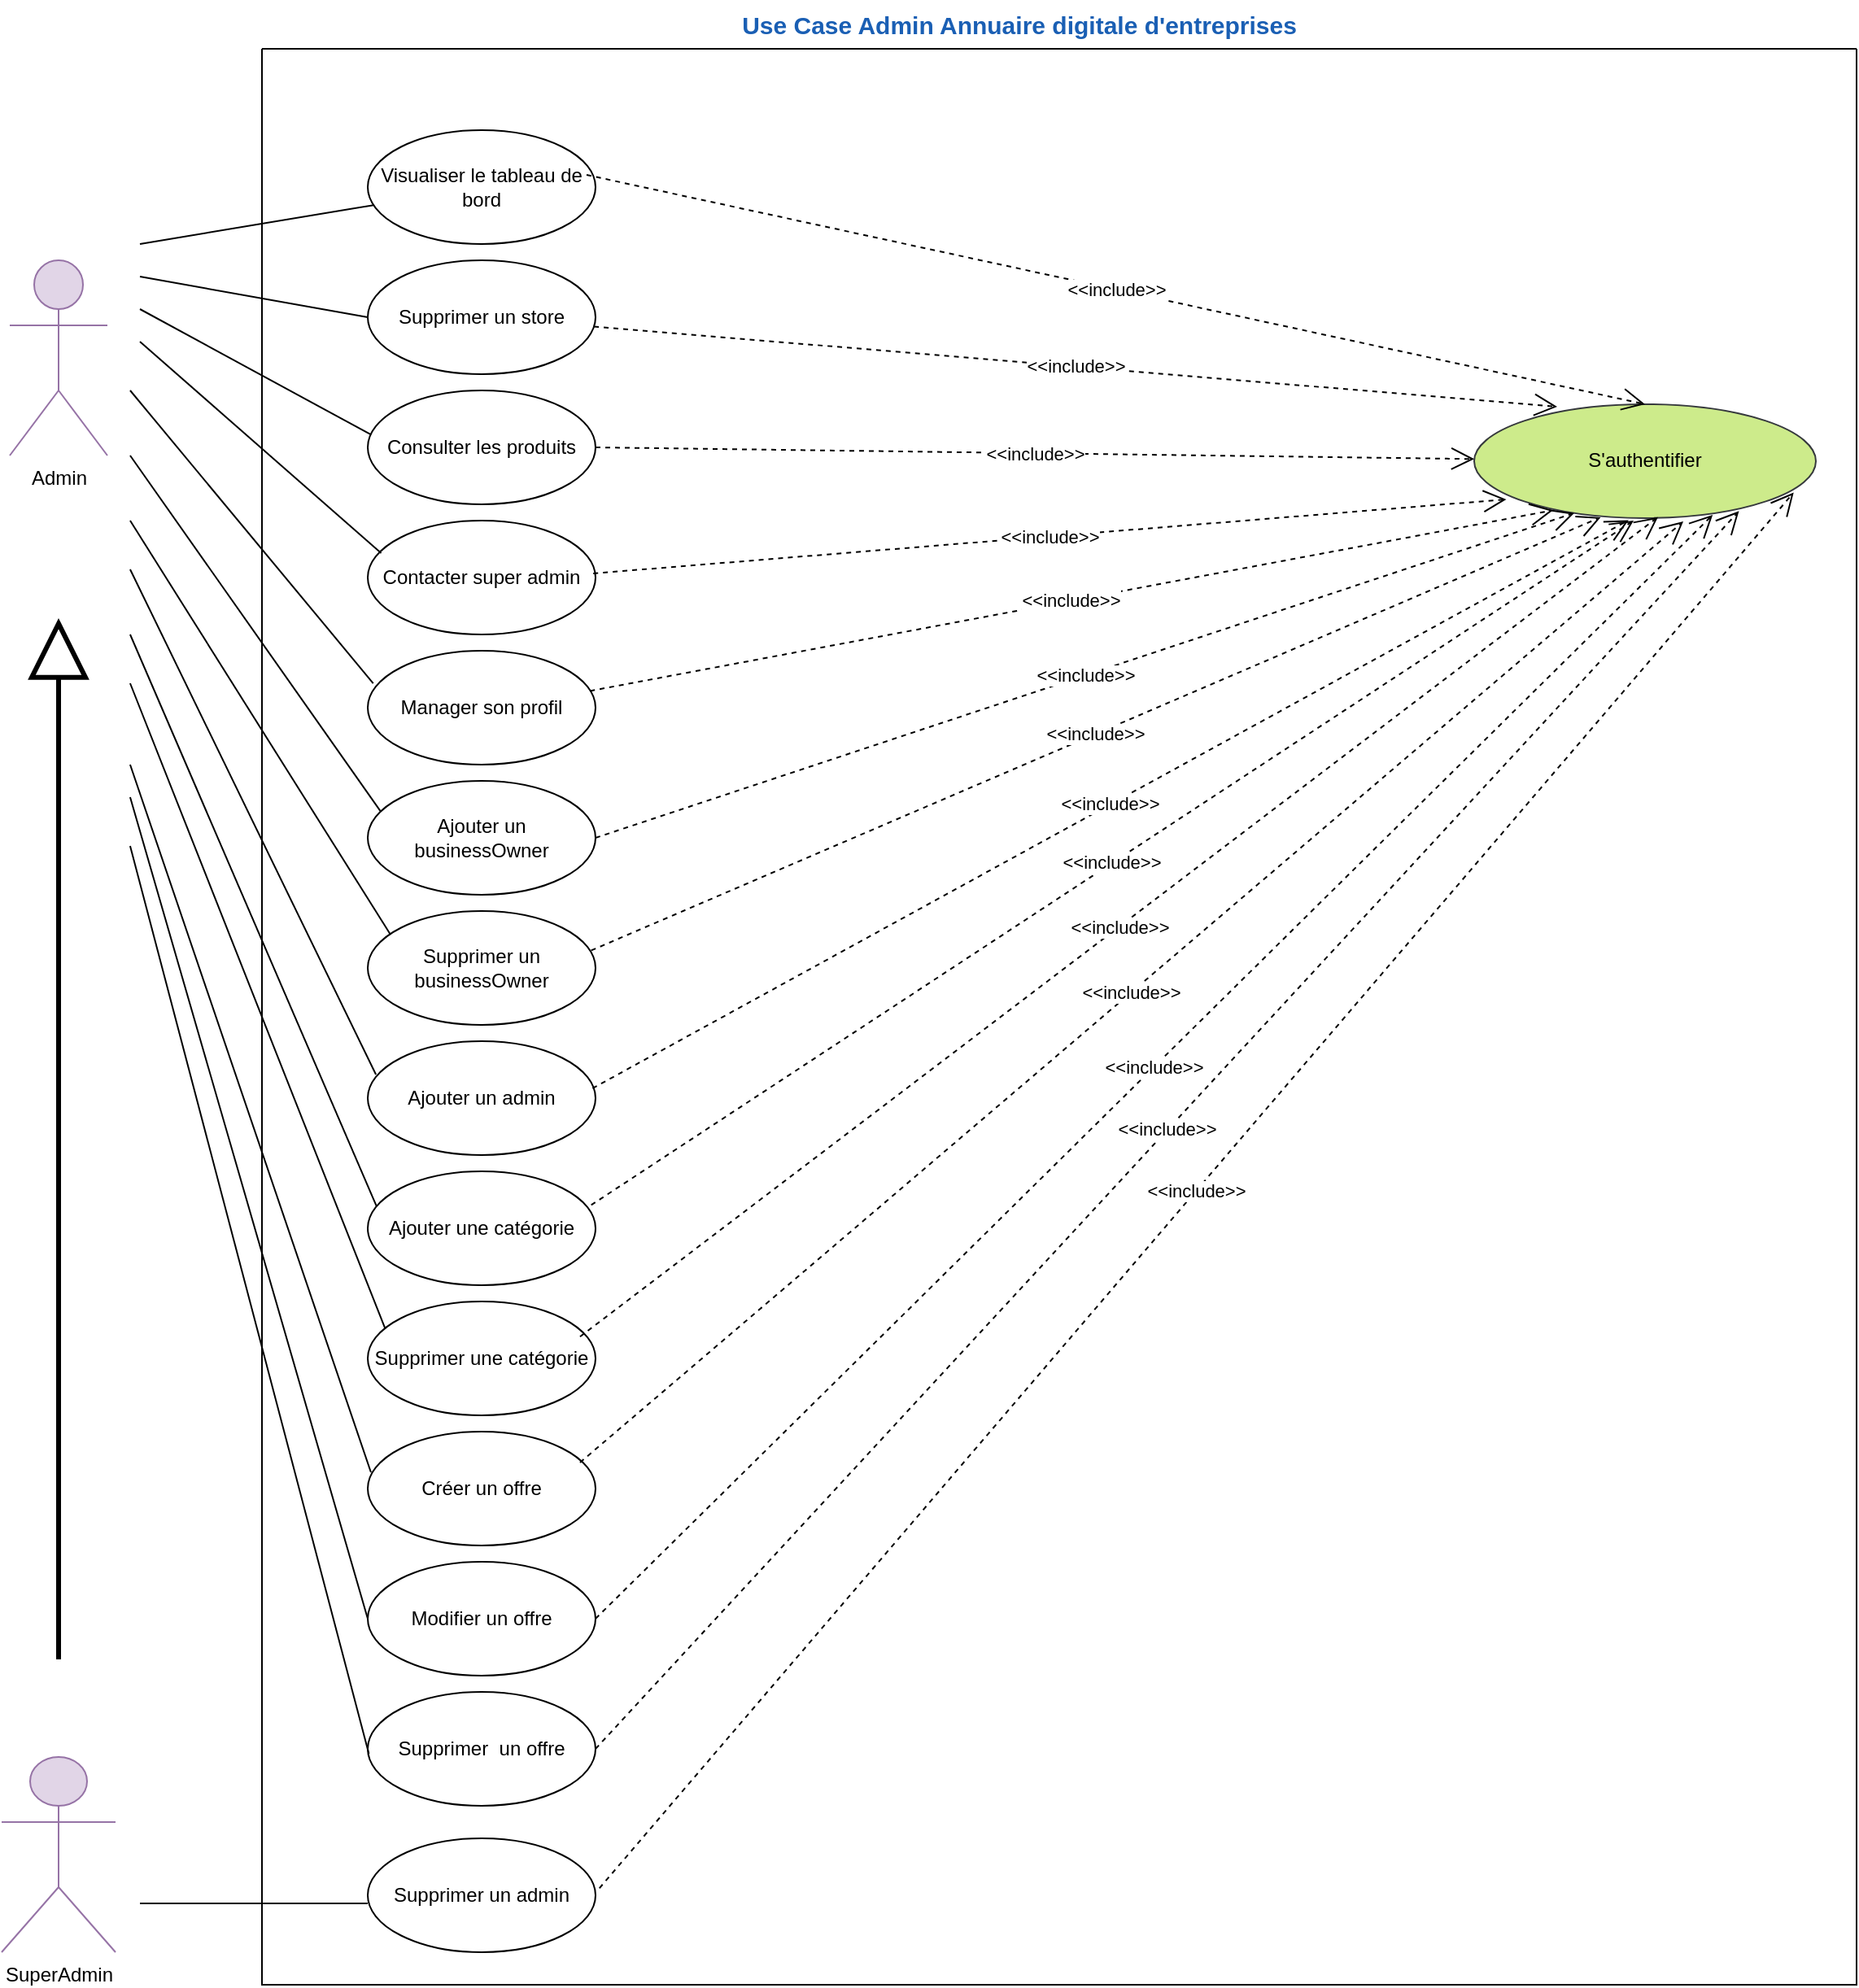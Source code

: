 <mxfile version="24.7.14">
  <diagram name="Page-1" id="bhGO4YqVL-GR8HQGPJSJ">
    <mxGraphModel dx="1280" dy="1761" grid="1" gridSize="10" guides="1" tooltips="1" connect="1" arrows="1" fold="1" page="1" pageScale="1" pageWidth="850" pageHeight="1100" math="0" shadow="0">
      <root>
        <mxCell id="0" />
        <mxCell id="1" parent="0" />
        <mxCell id="naTFx3P3gocJp3Rw6-RB-2" value="" style="swimlane;startSize=0;" parent="1" vertex="1">
          <mxGeometry x="190" width="980" height="1190" as="geometry" />
        </mxCell>
        <mxCell id="naTFx3P3gocJp3Rw6-RB-1" value="Admin" style="shape=umlActor;verticalLabelPosition=bottom;verticalAlign=top;html=1;outlineConnect=0;fillColor=#e1d5e7;strokeColor=#9673a6;" parent="naTFx3P3gocJp3Rw6-RB-2" vertex="1">
          <mxGeometry x="-155" y="130" width="60" height="120" as="geometry" />
        </mxCell>
        <mxCell id="naTFx3P3gocJp3Rw6-RB-3" value="S&#39;authentifier" style="ellipse;whiteSpace=wrap;html=1;fillColor=#cdeb8b;strokeColor=#36393d;" parent="naTFx3P3gocJp3Rw6-RB-2" vertex="1">
          <mxGeometry x="745" y="218.45" width="210" height="70" as="geometry" />
        </mxCell>
        <mxCell id="naTFx3P3gocJp3Rw6-RB-9" value="Visualiser le tableau de bord" style="ellipse;whiteSpace=wrap;html=1;" parent="naTFx3P3gocJp3Rw6-RB-2" vertex="1">
          <mxGeometry x="65" y="50" width="140" height="70" as="geometry" />
        </mxCell>
        <mxCell id="naTFx3P3gocJp3Rw6-RB-22" value="" style="endArrow=none;html=1;rounded=0;" parent="naTFx3P3gocJp3Rw6-RB-2" target="naTFx3P3gocJp3Rw6-RB-9" edge="1">
          <mxGeometry relative="1" as="geometry">
            <mxPoint x="-75" y="120" as="sourcePoint" />
            <mxPoint x="68.319" y="5.779" as="targetPoint" />
          </mxGeometry>
        </mxCell>
        <mxCell id="naTFx3P3gocJp3Rw6-RB-47" value="&amp;lt;&amp;lt;include&amp;gt;&amp;gt;" style="endArrow=open;endSize=12;dashed=1;html=1;rounded=0;entryX=0.37;entryY=0.993;entryDx=0;entryDy=0;entryPerimeter=0;exitX=0.981;exitY=0.346;exitDx=0;exitDy=0;exitPerimeter=0;" parent="naTFx3P3gocJp3Rw6-RB-2" target="naTFx3P3gocJp3Rw6-RB-3" edge="1" source="naTFx3P3gocJp3Rw6-RB-36">
          <mxGeometry width="160" relative="1" as="geometry">
            <mxPoint x="205" y="750" as="sourcePoint" />
            <mxPoint x="465" y="160" as="targetPoint" />
          </mxGeometry>
        </mxCell>
        <mxCell id="naTFx3P3gocJp3Rw6-RB-32" value="&amp;lt;&amp;lt;include&amp;gt;&amp;gt;" style="endArrow=open;endSize=12;dashed=1;html=1;rounded=0;exitX=1;exitY=0.5;exitDx=0;exitDy=0;" parent="naTFx3P3gocJp3Rw6-RB-2" source="naTFx3P3gocJp3Rw6-RB-14" target="naTFx3P3gocJp3Rw6-RB-3" edge="1">
          <mxGeometry width="160" relative="1" as="geometry">
            <mxPoint x="226" y="433" as="sourcePoint" />
            <mxPoint x="435" y="88" as="targetPoint" />
          </mxGeometry>
        </mxCell>
        <mxCell id="naTFx3P3gocJp3Rw6-RB-61" value="Supprimer un admin" style="ellipse;whiteSpace=wrap;html=1;" parent="naTFx3P3gocJp3Rw6-RB-2" vertex="1">
          <mxGeometry x="65" y="1100" width="140" height="70" as="geometry" />
        </mxCell>
        <mxCell id="naTFx3P3gocJp3Rw6-RB-70" value="&amp;lt;&amp;lt;include&amp;gt;&amp;gt;" style="endArrow=open;endSize=12;dashed=1;html=1;rounded=0;exitX=1.017;exitY=0.438;exitDx=0;exitDy=0;entryX=0.935;entryY=0.776;entryDx=0;entryDy=0;exitPerimeter=0;entryPerimeter=0;" parent="naTFx3P3gocJp3Rw6-RB-2" source="naTFx3P3gocJp3Rw6-RB-61" target="naTFx3P3gocJp3Rw6-RB-3" edge="1">
          <mxGeometry width="160" relative="1" as="geometry">
            <mxPoint x="225" y="1395" as="sourcePoint" />
            <mxPoint x="568" y="82" as="targetPoint" />
          </mxGeometry>
        </mxCell>
        <mxCell id="naTFx3P3gocJp3Rw6-RB-14" value="Consulter les produits" style="ellipse;whiteSpace=wrap;html=1;" parent="naTFx3P3gocJp3Rw6-RB-2" vertex="1">
          <mxGeometry x="65" y="210.0" width="140" height="70" as="geometry" />
        </mxCell>
        <mxCell id="naTFx3P3gocJp3Rw6-RB-15" value="Contacter super admin" style="ellipse;whiteSpace=wrap;html=1;" parent="naTFx3P3gocJp3Rw6-RB-2" vertex="1">
          <mxGeometry x="65" y="290.0" width="140" height="70" as="geometry" />
        </mxCell>
        <mxCell id="naTFx3P3gocJp3Rw6-RB-16" value="" style="endArrow=none;html=1;rounded=0;entryX=0.015;entryY=0.389;entryDx=0;entryDy=0;entryPerimeter=0;" parent="naTFx3P3gocJp3Rw6-RB-2" edge="1" target="naTFx3P3gocJp3Rw6-RB-14">
          <mxGeometry relative="1" as="geometry">
            <mxPoint x="-75" y="160" as="sourcePoint" />
            <mxPoint x="75.5" y="352.8" as="targetPoint" />
          </mxGeometry>
        </mxCell>
        <mxCell id="naTFx3P3gocJp3Rw6-RB-17" value="" style="endArrow=none;html=1;rounded=0;entryX=0.059;entryY=0.286;entryDx=0;entryDy=0;entryPerimeter=0;" parent="naTFx3P3gocJp3Rw6-RB-2" edge="1" target="naTFx3P3gocJp3Rw6-RB-15">
          <mxGeometry relative="1" as="geometry">
            <mxPoint x="-75" y="180" as="sourcePoint" />
            <mxPoint x="75.5" y="432.8" as="targetPoint" />
          </mxGeometry>
        </mxCell>
        <mxCell id="naTFx3P3gocJp3Rw6-RB-38" value="Ajouter une catégorie" style="ellipse;whiteSpace=wrap;html=1;" parent="naTFx3P3gocJp3Rw6-RB-2" vertex="1">
          <mxGeometry x="65" y="690" width="140" height="70" as="geometry" />
        </mxCell>
        <mxCell id="ZiRu1ya_WraAcEEnrFVZ-2" value="Supprimer un store" style="ellipse;whiteSpace=wrap;html=1;" vertex="1" parent="naTFx3P3gocJp3Rw6-RB-2">
          <mxGeometry x="65" y="130.0" width="140" height="70" as="geometry" />
        </mxCell>
        <mxCell id="naTFx3P3gocJp3Rw6-RB-33" value="Manager son profil" style="ellipse;whiteSpace=wrap;html=1;" parent="naTFx3P3gocJp3Rw6-RB-2" vertex="1">
          <mxGeometry x="65" y="370" width="140" height="70" as="geometry" />
        </mxCell>
        <mxCell id="naTFx3P3gocJp3Rw6-RB-35" value="Ajouter un businessOwner" style="ellipse;whiteSpace=wrap;html=1;" parent="naTFx3P3gocJp3Rw6-RB-2" vertex="1">
          <mxGeometry x="65" y="450" width="140" height="70" as="geometry" />
        </mxCell>
        <mxCell id="naTFx3P3gocJp3Rw6-RB-49" value="&amp;lt;&amp;lt;include&amp;gt;&amp;gt;" style="endArrow=open;endSize=12;dashed=1;html=1;rounded=0;entryX=0.293;entryY=0.956;entryDx=0;entryDy=0;entryPerimeter=0;exitX=1;exitY=0.5;exitDx=0;exitDy=0;" parent="naTFx3P3gocJp3Rw6-RB-2" source="naTFx3P3gocJp3Rw6-RB-35" target="naTFx3P3gocJp3Rw6-RB-3" edge="1">
          <mxGeometry width="160" relative="1" as="geometry">
            <mxPoint x="245" y="688" as="sourcePoint" />
            <mxPoint x="495" y="107" as="targetPoint" />
          </mxGeometry>
        </mxCell>
        <mxCell id="naTFx3P3gocJp3Rw6-RB-36" value="Supprimer un businessOwner" style="ellipse;whiteSpace=wrap;html=1;" parent="naTFx3P3gocJp3Rw6-RB-2" vertex="1">
          <mxGeometry x="65" y="530" width="140" height="70" as="geometry" />
        </mxCell>
        <mxCell id="naTFx3P3gocJp3Rw6-RB-37" value="Ajouter un admin" style="ellipse;whiteSpace=wrap;html=1;" parent="naTFx3P3gocJp3Rw6-RB-2" vertex="1">
          <mxGeometry x="65" y="610" width="140" height="70" as="geometry" />
        </mxCell>
        <mxCell id="naTFx3P3gocJp3Rw6-RB-39" value="Supprimer une catégorie" style="ellipse;whiteSpace=wrap;html=1;" parent="naTFx3P3gocJp3Rw6-RB-2" vertex="1">
          <mxGeometry x="65" y="770" width="140" height="70" as="geometry" />
        </mxCell>
        <mxCell id="naTFx3P3gocJp3Rw6-RB-40" value="Créer un offre" style="ellipse;whiteSpace=wrap;html=1;" parent="naTFx3P3gocJp3Rw6-RB-2" vertex="1">
          <mxGeometry x="65" y="850" width="140" height="70" as="geometry" />
        </mxCell>
        <mxCell id="naTFx3P3gocJp3Rw6-RB-41" value="Modifier un offre" style="ellipse;whiteSpace=wrap;html=1;" parent="naTFx3P3gocJp3Rw6-RB-2" vertex="1">
          <mxGeometry x="65" y="930" width="140" height="70" as="geometry" />
        </mxCell>
        <mxCell id="naTFx3P3gocJp3Rw6-RB-42" value="Supprimer&amp;nbsp; un offre" style="ellipse;whiteSpace=wrap;html=1;" parent="naTFx3P3gocJp3Rw6-RB-2" vertex="1">
          <mxGeometry x="65" y="1010" width="140" height="70" as="geometry" />
        </mxCell>
        <mxCell id="ZiRu1ya_WraAcEEnrFVZ-3" value="" style="endArrow=none;html=1;rounded=0;entryX=0;entryY=0.5;entryDx=0;entryDy=0;" edge="1" parent="naTFx3P3gocJp3Rw6-RB-2" target="ZiRu1ya_WraAcEEnrFVZ-2">
          <mxGeometry relative="1" as="geometry">
            <mxPoint x="-75" y="140" as="sourcePoint" />
            <mxPoint x="85.5" y="282.8" as="targetPoint" />
          </mxGeometry>
        </mxCell>
        <mxCell id="naTFx3P3gocJp3Rw6-RB-48" value="&amp;lt;&amp;lt;include&amp;gt;&amp;gt;" style="endArrow=open;endSize=12;dashed=1;html=1;rounded=0;exitX=0.976;exitY=0.353;exitDx=0;exitDy=0;exitPerimeter=0;entryX=0.231;entryY=0.931;entryDx=0;entryDy=0;entryPerimeter=0;" parent="naTFx3P3gocJp3Rw6-RB-2" source="naTFx3P3gocJp3Rw6-RB-33" target="naTFx3P3gocJp3Rw6-RB-3" edge="1">
          <mxGeometry width="160" relative="1" as="geometry">
            <mxPoint x="205.0" y="594.73" as="sourcePoint" />
            <mxPoint x="825" y="290" as="targetPoint" />
          </mxGeometry>
        </mxCell>
        <mxCell id="naTFx3P3gocJp3Rw6-RB-50" value="&amp;lt;&amp;lt;include&amp;gt;&amp;gt;" style="endArrow=open;endSize=12;dashed=1;html=1;rounded=0;exitX=0.987;exitY=0.414;exitDx=0;exitDy=0;exitPerimeter=0;entryX=0.452;entryY=1.018;entryDx=0;entryDy=0;entryPerimeter=0;" parent="naTFx3P3gocJp3Rw6-RB-2" source="naTFx3P3gocJp3Rw6-RB-37" target="naTFx3P3gocJp3Rw6-RB-3" edge="1">
          <mxGeometry width="160" relative="1" as="geometry">
            <mxPoint x="275" y="871" as="sourcePoint" />
            <mxPoint x="525" y="290" as="targetPoint" />
          </mxGeometry>
        </mxCell>
        <mxCell id="naTFx3P3gocJp3Rw6-RB-54" value="&amp;lt;&amp;lt;include&amp;gt;&amp;gt;" style="endArrow=open;endSize=12;dashed=1;html=1;rounded=0;entryX=0.612;entryY=1.03;entryDx=0;entryDy=0;entryPerimeter=0;exitX=0.932;exitY=0.271;exitDx=0;exitDy=0;exitPerimeter=0;" parent="naTFx3P3gocJp3Rw6-RB-2" source="naTFx3P3gocJp3Rw6-RB-40" target="naTFx3P3gocJp3Rw6-RB-3" edge="1">
          <mxGeometry width="160" relative="1" as="geometry">
            <mxPoint x="225" y="1155" as="sourcePoint" />
            <mxPoint x="524" y="100" as="targetPoint" />
          </mxGeometry>
        </mxCell>
        <mxCell id="naTFx3P3gocJp3Rw6-RB-55" value="&amp;lt;&amp;lt;include&amp;gt;&amp;gt;" style="endArrow=open;endSize=12;dashed=1;html=1;rounded=0;entryX=0.698;entryY=0.972;entryDx=0;entryDy=0;exitX=1;exitY=0.5;exitDx=0;exitDy=0;entryPerimeter=0;" parent="naTFx3P3gocJp3Rw6-RB-2" source="naTFx3P3gocJp3Rw6-RB-41" target="naTFx3P3gocJp3Rw6-RB-3" edge="1">
          <mxGeometry width="160" relative="1" as="geometry">
            <mxPoint x="225" y="1235" as="sourcePoint" />
            <mxPoint x="534" y="110" as="targetPoint" />
          </mxGeometry>
        </mxCell>
        <mxCell id="naTFx3P3gocJp3Rw6-RB-56" value="&amp;lt;&amp;lt;include&amp;gt;&amp;gt;" style="endArrow=open;endSize=12;dashed=1;html=1;rounded=0;exitX=1;exitY=0.5;exitDx=0;exitDy=0;entryX=0.775;entryY=0.939;entryDx=0;entryDy=0;exitPerimeter=0;entryPerimeter=0;" parent="naTFx3P3gocJp3Rw6-RB-2" source="naTFx3P3gocJp3Rw6-RB-42" target="naTFx3P3gocJp3Rw6-RB-3" edge="1">
          <mxGeometry width="160" relative="1" as="geometry">
            <mxPoint x="235" y="1245" as="sourcePoint" />
            <mxPoint x="544" y="120" as="targetPoint" />
          </mxGeometry>
        </mxCell>
        <mxCell id="ZiRu1ya_WraAcEEnrFVZ-8" value="&amp;lt;&amp;lt;include&amp;gt;&amp;gt;" style="endArrow=open;endSize=12;dashed=1;html=1;rounded=0;exitX=1;exitY=0.5;exitDx=0;exitDy=0;entryX=0.5;entryY=0;entryDx=0;entryDy=0;" edge="1" parent="naTFx3P3gocJp3Rw6-RB-2" target="naTFx3P3gocJp3Rw6-RB-3">
          <mxGeometry width="160" relative="1" as="geometry">
            <mxPoint x="199.5" y="77.5" as="sourcePoint" />
            <mxPoint x="790.5" y="92.5" as="targetPoint" />
          </mxGeometry>
        </mxCell>
        <mxCell id="ZiRu1ya_WraAcEEnrFVZ-9" value="&amp;lt;&amp;lt;include&amp;gt;&amp;gt;" style="endArrow=open;endSize=12;dashed=1;html=1;rounded=0;entryX=0.296;entryY=0.997;entryDx=0;entryDy=0;entryPerimeter=0;" edge="1" parent="naTFx3P3gocJp3Rw6-RB-2" source="ZiRu1ya_WraAcEEnrFVZ-2">
          <mxGeometry width="160" relative="1" as="geometry">
            <mxPoint x="205" y="205" as="sourcePoint" />
            <mxPoint x="796" y="220" as="targetPoint" />
          </mxGeometry>
        </mxCell>
        <mxCell id="ZiRu1ya_WraAcEEnrFVZ-10" value="&amp;lt;&amp;lt;include&amp;gt;&amp;gt;" style="endArrow=open;endSize=12;dashed=1;html=1;rounded=0;exitX=0.99;exitY=0.464;exitDx=0;exitDy=0;exitPerimeter=0;entryX=0.094;entryY=0.836;entryDx=0;entryDy=0;entryPerimeter=0;" edge="1" parent="naTFx3P3gocJp3Rw6-RB-2" source="naTFx3P3gocJp3Rw6-RB-15" target="naTFx3P3gocJp3Rw6-RB-3">
          <mxGeometry width="160" relative="1" as="geometry">
            <mxPoint x="195" y="435" as="sourcePoint" />
            <mxPoint x="805" y="290" as="targetPoint" />
          </mxGeometry>
        </mxCell>
        <mxCell id="ZiRu1ya_WraAcEEnrFVZ-12" value="&amp;lt;&amp;lt;include&amp;gt;&amp;gt;" style="endArrow=open;endSize=12;dashed=1;html=1;rounded=0;exitX=0.981;exitY=0.296;exitDx=0;exitDy=0;exitPerimeter=0;" edge="1" parent="naTFx3P3gocJp3Rw6-RB-2" source="naTFx3P3gocJp3Rw6-RB-38">
          <mxGeometry width="160" relative="1" as="geometry">
            <mxPoint x="215.5" y="909" as="sourcePoint" />
            <mxPoint x="843" y="290" as="targetPoint" />
          </mxGeometry>
        </mxCell>
        <mxCell id="ZiRu1ya_WraAcEEnrFVZ-13" value="&amp;lt;&amp;lt;include&amp;gt;&amp;gt;" style="endArrow=open;endSize=12;dashed=1;html=1;rounded=0;exitX=0.932;exitY=0.309;exitDx=0;exitDy=0;exitPerimeter=0;entryX=0.538;entryY=0.991;entryDx=0;entryDy=0;entryPerimeter=0;" edge="1" parent="naTFx3P3gocJp3Rw6-RB-2" source="naTFx3P3gocJp3Rw6-RB-39" target="naTFx3P3gocJp3Rw6-RB-3">
          <mxGeometry width="160" relative="1" as="geometry">
            <mxPoint x="205" y="979" as="sourcePoint" />
            <mxPoint x="832" y="440" as="targetPoint" />
          </mxGeometry>
        </mxCell>
        <mxCell id="naTFx3P3gocJp3Rw6-RB-57" value="SuperAdmin" style="shape=umlActor;verticalLabelPosition=bottom;verticalAlign=top;html=1;outlineConnect=0;fillColor=#e1d5e7;strokeColor=#9673a6;" parent="naTFx3P3gocJp3Rw6-RB-2" vertex="1">
          <mxGeometry x="-160" y="1050" width="70" height="120" as="geometry" />
        </mxCell>
        <mxCell id="MQpW_G7_j-WZOAsa5cIW-2" value="" style="endArrow=block;endFill=0;html=1;rounded=0;strokeWidth=3;jumpSize=4;startSize=21;endSize=30;" parent="naTFx3P3gocJp3Rw6-RB-2" edge="1">
          <mxGeometry width="160" relative="1" as="geometry">
            <mxPoint x="-125" y="990" as="sourcePoint" />
            <mxPoint x="-125" y="350" as="targetPoint" />
          </mxGeometry>
        </mxCell>
        <mxCell id="naTFx3P3gocJp3Rw6-RB-34" value="" style="endArrow=none;html=1;rounded=0;entryX=0.024;entryY=0.286;entryDx=0;entryDy=0;entryPerimeter=0;" parent="naTFx3P3gocJp3Rw6-RB-2" target="naTFx3P3gocJp3Rw6-RB-33" edge="1">
          <mxGeometry relative="1" as="geometry">
            <mxPoint x="-81.02" y="210" as="sourcePoint" />
            <mxPoint x="58.98" y="715" as="targetPoint" />
          </mxGeometry>
        </mxCell>
        <mxCell id="naTFx3P3gocJp3Rw6-RB-46" value="" style="endArrow=none;html=1;rounded=0;entryX=0.055;entryY=0.263;entryDx=0;entryDy=0;entryPerimeter=0;" parent="naTFx3P3gocJp3Rw6-RB-2" target="naTFx3P3gocJp3Rw6-RB-35" edge="1">
          <mxGeometry relative="1" as="geometry">
            <mxPoint x="-81.02" y="250" as="sourcePoint" />
            <mxPoint x="58.98" y="795" as="targetPoint" />
          </mxGeometry>
        </mxCell>
        <mxCell id="naTFx3P3gocJp3Rw6-RB-45" value="" style="endArrow=none;html=1;rounded=0;entryX=0.1;entryY=0.207;entryDx=0;entryDy=0;entryPerimeter=0;" parent="naTFx3P3gocJp3Rw6-RB-2" target="naTFx3P3gocJp3Rw6-RB-36" edge="1">
          <mxGeometry relative="1" as="geometry">
            <mxPoint x="-81.02" y="290" as="sourcePoint" />
            <mxPoint x="58.98" y="875" as="targetPoint" />
          </mxGeometry>
        </mxCell>
        <mxCell id="naTFx3P3gocJp3Rw6-RB-44" value="" style="endArrow=none;html=1;rounded=0;entryX=0.036;entryY=0.293;entryDx=0;entryDy=0;entryPerimeter=0;" parent="naTFx3P3gocJp3Rw6-RB-2" target="naTFx3P3gocJp3Rw6-RB-37" edge="1">
          <mxGeometry relative="1" as="geometry">
            <mxPoint x="-81.02" y="320" as="sourcePoint" />
            <mxPoint x="65.0" y="965.99" as="targetPoint" />
          </mxGeometry>
        </mxCell>
        <mxCell id="naTFx3P3gocJp3Rw6-RB-43" value="" style="endArrow=none;html=1;rounded=0;entryX=0.039;entryY=0.308;entryDx=0;entryDy=0;entryPerimeter=0;" parent="naTFx3P3gocJp3Rw6-RB-2" target="naTFx3P3gocJp3Rw6-RB-38" edge="1">
          <mxGeometry relative="1" as="geometry">
            <mxPoint x="-81.02" y="360" as="sourcePoint" />
            <mxPoint x="58.98" y="1035" as="targetPoint" />
          </mxGeometry>
        </mxCell>
        <mxCell id="naTFx3P3gocJp3Rw6-RB-63" value="" style="endArrow=none;html=1;rounded=0;entryX=0.077;entryY=0.241;entryDx=0;entryDy=0;entryPerimeter=0;" parent="naTFx3P3gocJp3Rw6-RB-2" target="naTFx3P3gocJp3Rw6-RB-39" edge="1">
          <mxGeometry relative="1" as="geometry">
            <mxPoint x="-81.02" y="390" as="sourcePoint" />
            <mxPoint x="58.98" y="1115" as="targetPoint" />
          </mxGeometry>
        </mxCell>
        <mxCell id="naTFx3P3gocJp3Rw6-RB-64" value="" style="endArrow=none;html=1;rounded=0;entryX=0.014;entryY=0.357;entryDx=0;entryDy=0;entryPerimeter=0;" parent="naTFx3P3gocJp3Rw6-RB-2" target="naTFx3P3gocJp3Rw6-RB-40" edge="1">
          <mxGeometry relative="1" as="geometry">
            <mxPoint x="-81.02" y="440" as="sourcePoint" />
            <mxPoint x="60.94" y="1188.56" as="targetPoint" />
          </mxGeometry>
        </mxCell>
        <mxCell id="naTFx3P3gocJp3Rw6-RB-65" value="" style="endArrow=none;html=1;rounded=0;entryX=0;entryY=0.5;entryDx=0;entryDy=0;" parent="naTFx3P3gocJp3Rw6-RB-2" target="naTFx3P3gocJp3Rw6-RB-41" edge="1">
          <mxGeometry relative="1" as="geometry">
            <mxPoint x="-81.02" y="460" as="sourcePoint" />
            <mxPoint x="58.98" y="1275" as="targetPoint" />
          </mxGeometry>
        </mxCell>
        <mxCell id="naTFx3P3gocJp3Rw6-RB-66" value="" style="endArrow=none;html=1;rounded=0;entryX=0.005;entryY=0.543;entryDx=0;entryDy=0;entryPerimeter=0;" parent="naTFx3P3gocJp3Rw6-RB-2" target="naTFx3P3gocJp3Rw6-RB-42" edge="1">
          <mxGeometry relative="1" as="geometry">
            <mxPoint x="-81.02" y="490" as="sourcePoint" />
            <mxPoint x="58.84" y="1352.76" as="targetPoint" />
          </mxGeometry>
        </mxCell>
        <mxCell id="naTFx3P3gocJp3Rw6-RB-67" value="" style="endArrow=none;html=1;edgeStyle=orthogonalEdgeStyle;rounded=0;" parent="naTFx3P3gocJp3Rw6-RB-2" edge="1">
          <mxGeometry relative="1" as="geometry">
            <mxPoint x="-75" y="1140" as="sourcePoint" />
            <mxPoint x="65" y="1140" as="targetPoint" />
          </mxGeometry>
        </mxCell>
        <mxCell id="naTFx3P3gocJp3Rw6-RB-28" value="&lt;b&gt;&lt;font style=&quot;font-size: 15px;&quot; color=&quot;#1a5fb4&quot;&gt;Use Case Admin Annuaire digitale d&#39;entreprises&lt;/font&gt;&lt;/b&gt;" style="text;html=1;align=center;verticalAlign=middle;resizable=0;points=[];autosize=1;strokeColor=none;fillColor=none;" parent="1" vertex="1">
          <mxGeometry x="470" y="-30" width="370" height="30" as="geometry" />
        </mxCell>
      </root>
    </mxGraphModel>
  </diagram>
</mxfile>
